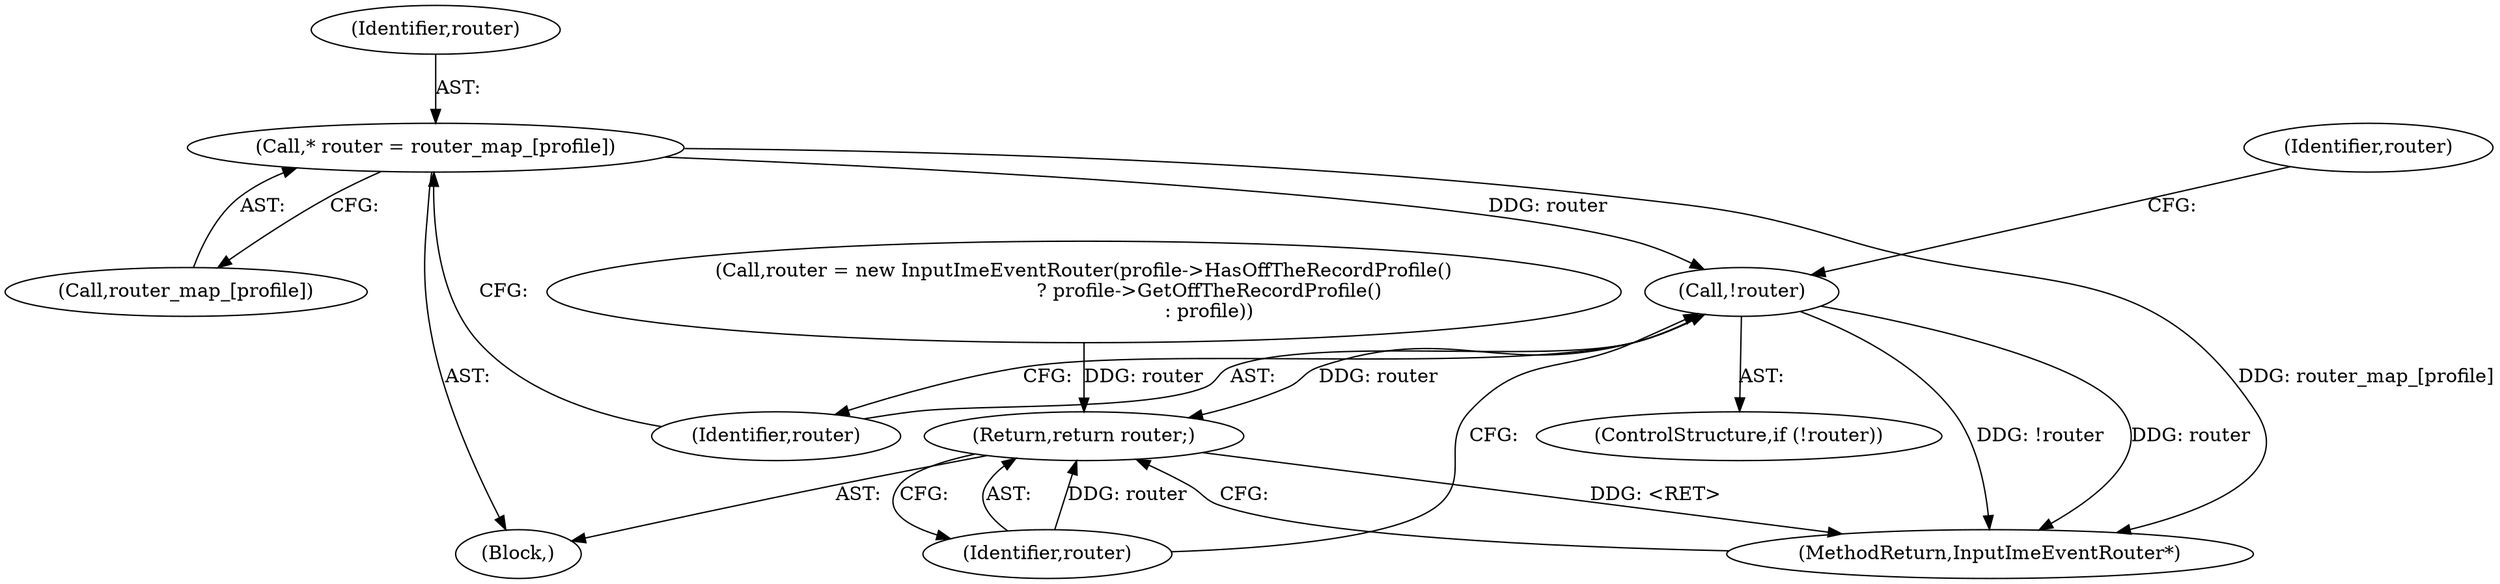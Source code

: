 digraph "0_Chrome_2f0b419df243400f954e11b649f4862a1e0ff367_0@array" {
"1000118" [label="(Call,* router = router_map_[profile])"];
"1000124" [label="(Call,!router)"];
"1000136" [label="(Return,return router;)"];
"1000125" [label="(Identifier,router)"];
"1000124" [label="(Call,!router)"];
"1000136" [label="(Return,return router;)"];
"1000119" [label="(Identifier,router)"];
"1000128" [label="(Identifier,router)"];
"1000137" [label="(Identifier,router)"];
"1000120" [label="(Call,router_map_[profile])"];
"1000127" [label="(Call,router = new InputImeEventRouter(profile->HasOffTheRecordProfile()\n                                         ? profile->GetOffTheRecordProfile()\n                                         : profile))"];
"1000138" [label="(MethodReturn,InputImeEventRouter*)"];
"1000108" [label="(Block,)"];
"1000118" [label="(Call,* router = router_map_[profile])"];
"1000123" [label="(ControlStructure,if (!router))"];
"1000118" -> "1000108"  [label="AST: "];
"1000118" -> "1000120"  [label="CFG: "];
"1000119" -> "1000118"  [label="AST: "];
"1000120" -> "1000118"  [label="AST: "];
"1000125" -> "1000118"  [label="CFG: "];
"1000118" -> "1000138"  [label="DDG: router_map_[profile]"];
"1000118" -> "1000124"  [label="DDG: router"];
"1000124" -> "1000123"  [label="AST: "];
"1000124" -> "1000125"  [label="CFG: "];
"1000125" -> "1000124"  [label="AST: "];
"1000128" -> "1000124"  [label="CFG: "];
"1000137" -> "1000124"  [label="CFG: "];
"1000124" -> "1000138"  [label="DDG: router"];
"1000124" -> "1000138"  [label="DDG: !router"];
"1000124" -> "1000136"  [label="DDG: router"];
"1000136" -> "1000108"  [label="AST: "];
"1000136" -> "1000137"  [label="CFG: "];
"1000137" -> "1000136"  [label="AST: "];
"1000138" -> "1000136"  [label="CFG: "];
"1000136" -> "1000138"  [label="DDG: <RET>"];
"1000137" -> "1000136"  [label="DDG: router"];
"1000127" -> "1000136"  [label="DDG: router"];
}

